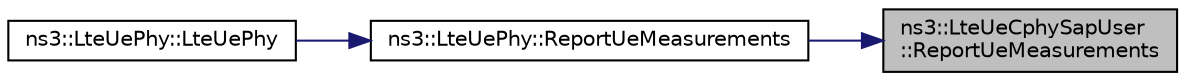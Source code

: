 digraph "ns3::LteUeCphySapUser::ReportUeMeasurements"
{
 // LATEX_PDF_SIZE
  edge [fontname="Helvetica",fontsize="10",labelfontname="Helvetica",labelfontsize="10"];
  node [fontname="Helvetica",fontsize="10",shape=record];
  rankdir="RL";
  Node1 [label="ns3::LteUeCphySapUser\l::ReportUeMeasurements",height=0.2,width=0.4,color="black", fillcolor="grey75", style="filled", fontcolor="black",tooltip="Send a report of RSRP and RSRQ values perceived from PSS by the PHY entity (after applying layer-1 fi..."];
  Node1 -> Node2 [dir="back",color="midnightblue",fontsize="10",style="solid",fontname="Helvetica"];
  Node2 [label="ns3::LteUePhy::ReportUeMeasurements",height=0.2,width=0.4,color="black", fillcolor="white", style="filled",URL="$classns3_1_1_lte_ue_phy.html#af133622a176fd2d2fbd0dc5d1d7e04e8",tooltip="Layer-1 filtering of RSRP and RSRQ measurements and reporting to the RRC entity."];
  Node2 -> Node3 [dir="back",color="midnightblue",fontsize="10",style="solid",fontname="Helvetica"];
  Node3 [label="ns3::LteUePhy::LteUePhy",height=0.2,width=0.4,color="black", fillcolor="white", style="filled",URL="$classns3_1_1_lte_ue_phy.html#aadd411255bbee37238dab6ca153153c0",tooltip=" "];
}
